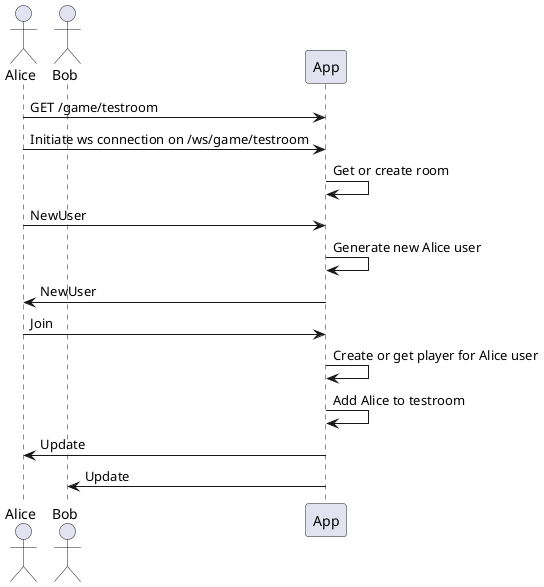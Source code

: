@startuml
actor Alice
actor Bob
participant App

Alice -> App: GET /game/testroom
Alice -> App: Initiate ws connection on /ws/game/testroom
App -> App: Get or create room
Alice -> App: NewUser
App -> App: Generate new Alice user
Alice <- App: NewUser
Alice -> App: Join
App -> App: Create or get player for Alice user
App -> App: Add Alice to testroom
Alice <- App: Update
Bob <- App: Update
@enduml